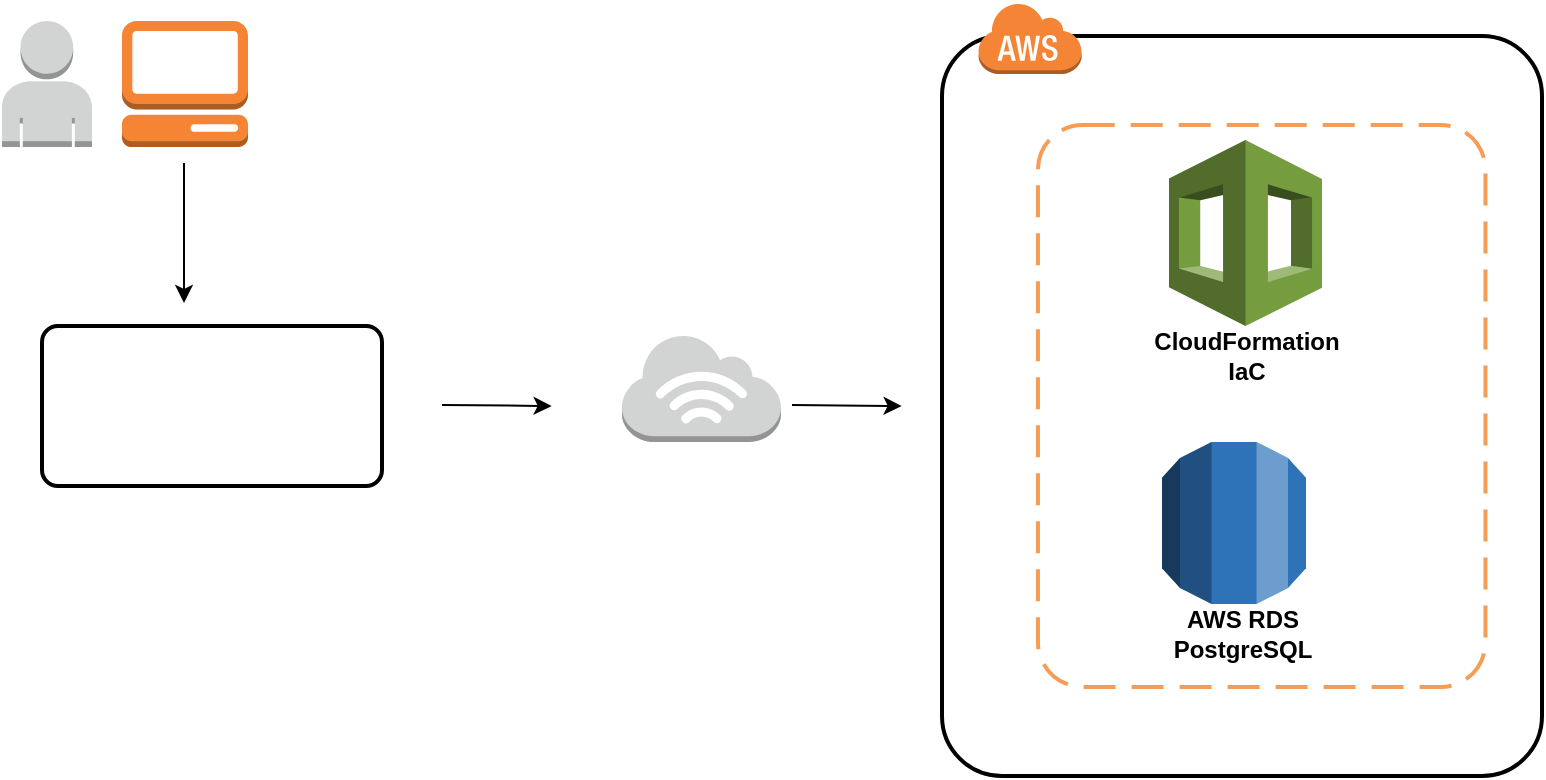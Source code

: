 <mxfile version="14.8.3" type="device"><diagram id="GAaPUoyHkXJy8brhf_ho" name="Page-1"><mxGraphModel dx="868" dy="450" grid="1" gridSize="10" guides="1" tooltips="1" connect="1" arrows="1" fold="1" page="1" pageScale="1" pageWidth="850" pageHeight="1100" math="0" shadow="0"><root><mxCell id="0"/><mxCell id="1" parent="0"/><mxCell id="mrARPtm1_Kh0nnOhLBv--1" value="" style="outlineConnect=0;dashed=0;verticalLabelPosition=bottom;verticalAlign=top;align=center;html=1;shape=mxgraph.aws3.user;fillColor=#D2D3D3;gradientColor=none;" parent="1" vertex="1"><mxGeometry x="30" y="119.5" width="45" height="63" as="geometry"/></mxCell><mxCell id="mrARPtm1_Kh0nnOhLBv--2" value="" style="outlineConnect=0;dashed=0;verticalLabelPosition=bottom;verticalAlign=top;align=center;html=1;shape=mxgraph.aws3.management_console;fillColor=#F58534;gradientColor=none;" parent="1" vertex="1"><mxGeometry x="90" y="119.5" width="63" height="63" as="geometry"/></mxCell><mxCell id="mrARPtm1_Kh0nnOhLBv--3" value="" style="outlineConnect=0;dashed=0;verticalLabelPosition=bottom;verticalAlign=top;align=center;html=1;shape=mxgraph.aws3.internet_3;fillColor=#D2D3D3;gradientColor=none;" parent="1" vertex="1"><mxGeometry x="340" y="276" width="79.5" height="54" as="geometry"/></mxCell><mxCell id="mrARPtm1_Kh0nnOhLBv--4" value="" style="endArrow=classic;html=1;" parent="1" edge="1"><mxGeometry width="50" height="50" relative="1" as="geometry"><mxPoint x="250" y="311.5" as="sourcePoint"/><mxPoint x="304.8" y="312" as="targetPoint"/></mxGeometry></mxCell><mxCell id="mrARPtm1_Kh0nnOhLBv--5" value="" style="outlineConnect=0;dashed=0;verticalLabelPosition=bottom;verticalAlign=top;align=center;html=1;shape=mxgraph.aws3.rds;fillColor=#2E73B8;gradientColor=none;" parent="1" vertex="1"><mxGeometry x="610" y="330" width="72" height="81" as="geometry"/></mxCell><mxCell id="mrARPtm1_Kh0nnOhLBv--8" value="" style="rounded=1;arcSize=10;dashed=0;fillColor=none;gradientColor=none;strokeWidth=2;" parent="1" vertex="1"><mxGeometry x="500" y="127" width="300" height="370" as="geometry"/></mxCell><mxCell id="mrARPtm1_Kh0nnOhLBv--9" value="" style="dashed=0;html=1;shape=mxgraph.aws3.cloud;fillColor=#F58536;gradientColor=none;dashed=0;" parent="1" vertex="1"><mxGeometry x="517.85" y="110" width="52" height="36" as="geometry"/></mxCell><mxCell id="mrARPtm1_Kh0nnOhLBv--11" value="&lt;b&gt;AWS RDS &lt;br&gt;PostgreSQL&lt;/b&gt;" style="text;html=1;align=center;verticalAlign=middle;resizable=0;points=[];autosize=1;strokeColor=none;" parent="1" vertex="1"><mxGeometry x="610" y="411" width="80" height="30" as="geometry"/></mxCell><mxCell id="mrARPtm1_Kh0nnOhLBv--12" value="" style="shape=image;verticalLabelPosition=bottom;labelBackgroundColor=#ffffff;verticalAlign=top;aspect=fixed;imageAspect=0;image=https://coffops.com/wp-content/uploads/2020/12/pgadmin.png;" parent="1" vertex="1"><mxGeometry x="59.8" y="282" width="150.41" height="70" as="geometry"/></mxCell><mxCell id="mrARPtm1_Kh0nnOhLBv--13" value="" style="endArrow=classic;html=1;" parent="1" edge="1"><mxGeometry width="50" height="50" relative="1" as="geometry"><mxPoint x="121" y="190.5" as="sourcePoint"/><mxPoint x="121" y="260.5" as="targetPoint"/></mxGeometry></mxCell><mxCell id="mrARPtm1_Kh0nnOhLBv--16" value="" style="rounded=1;arcSize=10;dashed=0;fillColor=none;gradientColor=none;strokeWidth=2;" parent="1" vertex="1"><mxGeometry x="50" y="272" width="170" height="80" as="geometry"/></mxCell><mxCell id="mrARPtm1_Kh0nnOhLBv--17" value="" style="endArrow=classic;html=1;" parent="1" edge="1"><mxGeometry width="50" height="50" relative="1" as="geometry"><mxPoint x="425" y="311.5" as="sourcePoint"/><mxPoint x="479.8" y="312" as="targetPoint"/></mxGeometry></mxCell><mxCell id="mrARPtm1_Kh0nnOhLBv--18" value="" style="outlineConnect=0;dashed=0;verticalLabelPosition=bottom;verticalAlign=top;align=center;html=1;shape=mxgraph.aws3.cloudformation;fillColor=#759C3E;gradientColor=none;" parent="1" vertex="1"><mxGeometry x="613.5" y="179" width="76.5" height="93" as="geometry"/></mxCell><mxCell id="mrARPtm1_Kh0nnOhLBv--19" value="&lt;b&gt;CloudFormation&lt;br&gt;IaC&lt;/b&gt;" style="text;html=1;align=center;verticalAlign=middle;resizable=0;points=[];autosize=1;strokeColor=none;" parent="1" vertex="1"><mxGeometry x="596.75" y="272" width="110" height="30" as="geometry"/></mxCell><mxCell id="mrARPtm1_Kh0nnOhLBv--20" value="" style="rounded=1;arcSize=10;dashed=1;strokeColor=#F59D56;fillColor=none;gradientColor=none;dashPattern=8 4;strokeWidth=2;" parent="1" vertex="1"><mxGeometry x="547.98" y="171.5" width="223.75" height="281" as="geometry"/></mxCell></root></mxGraphModel></diagram></mxfile>